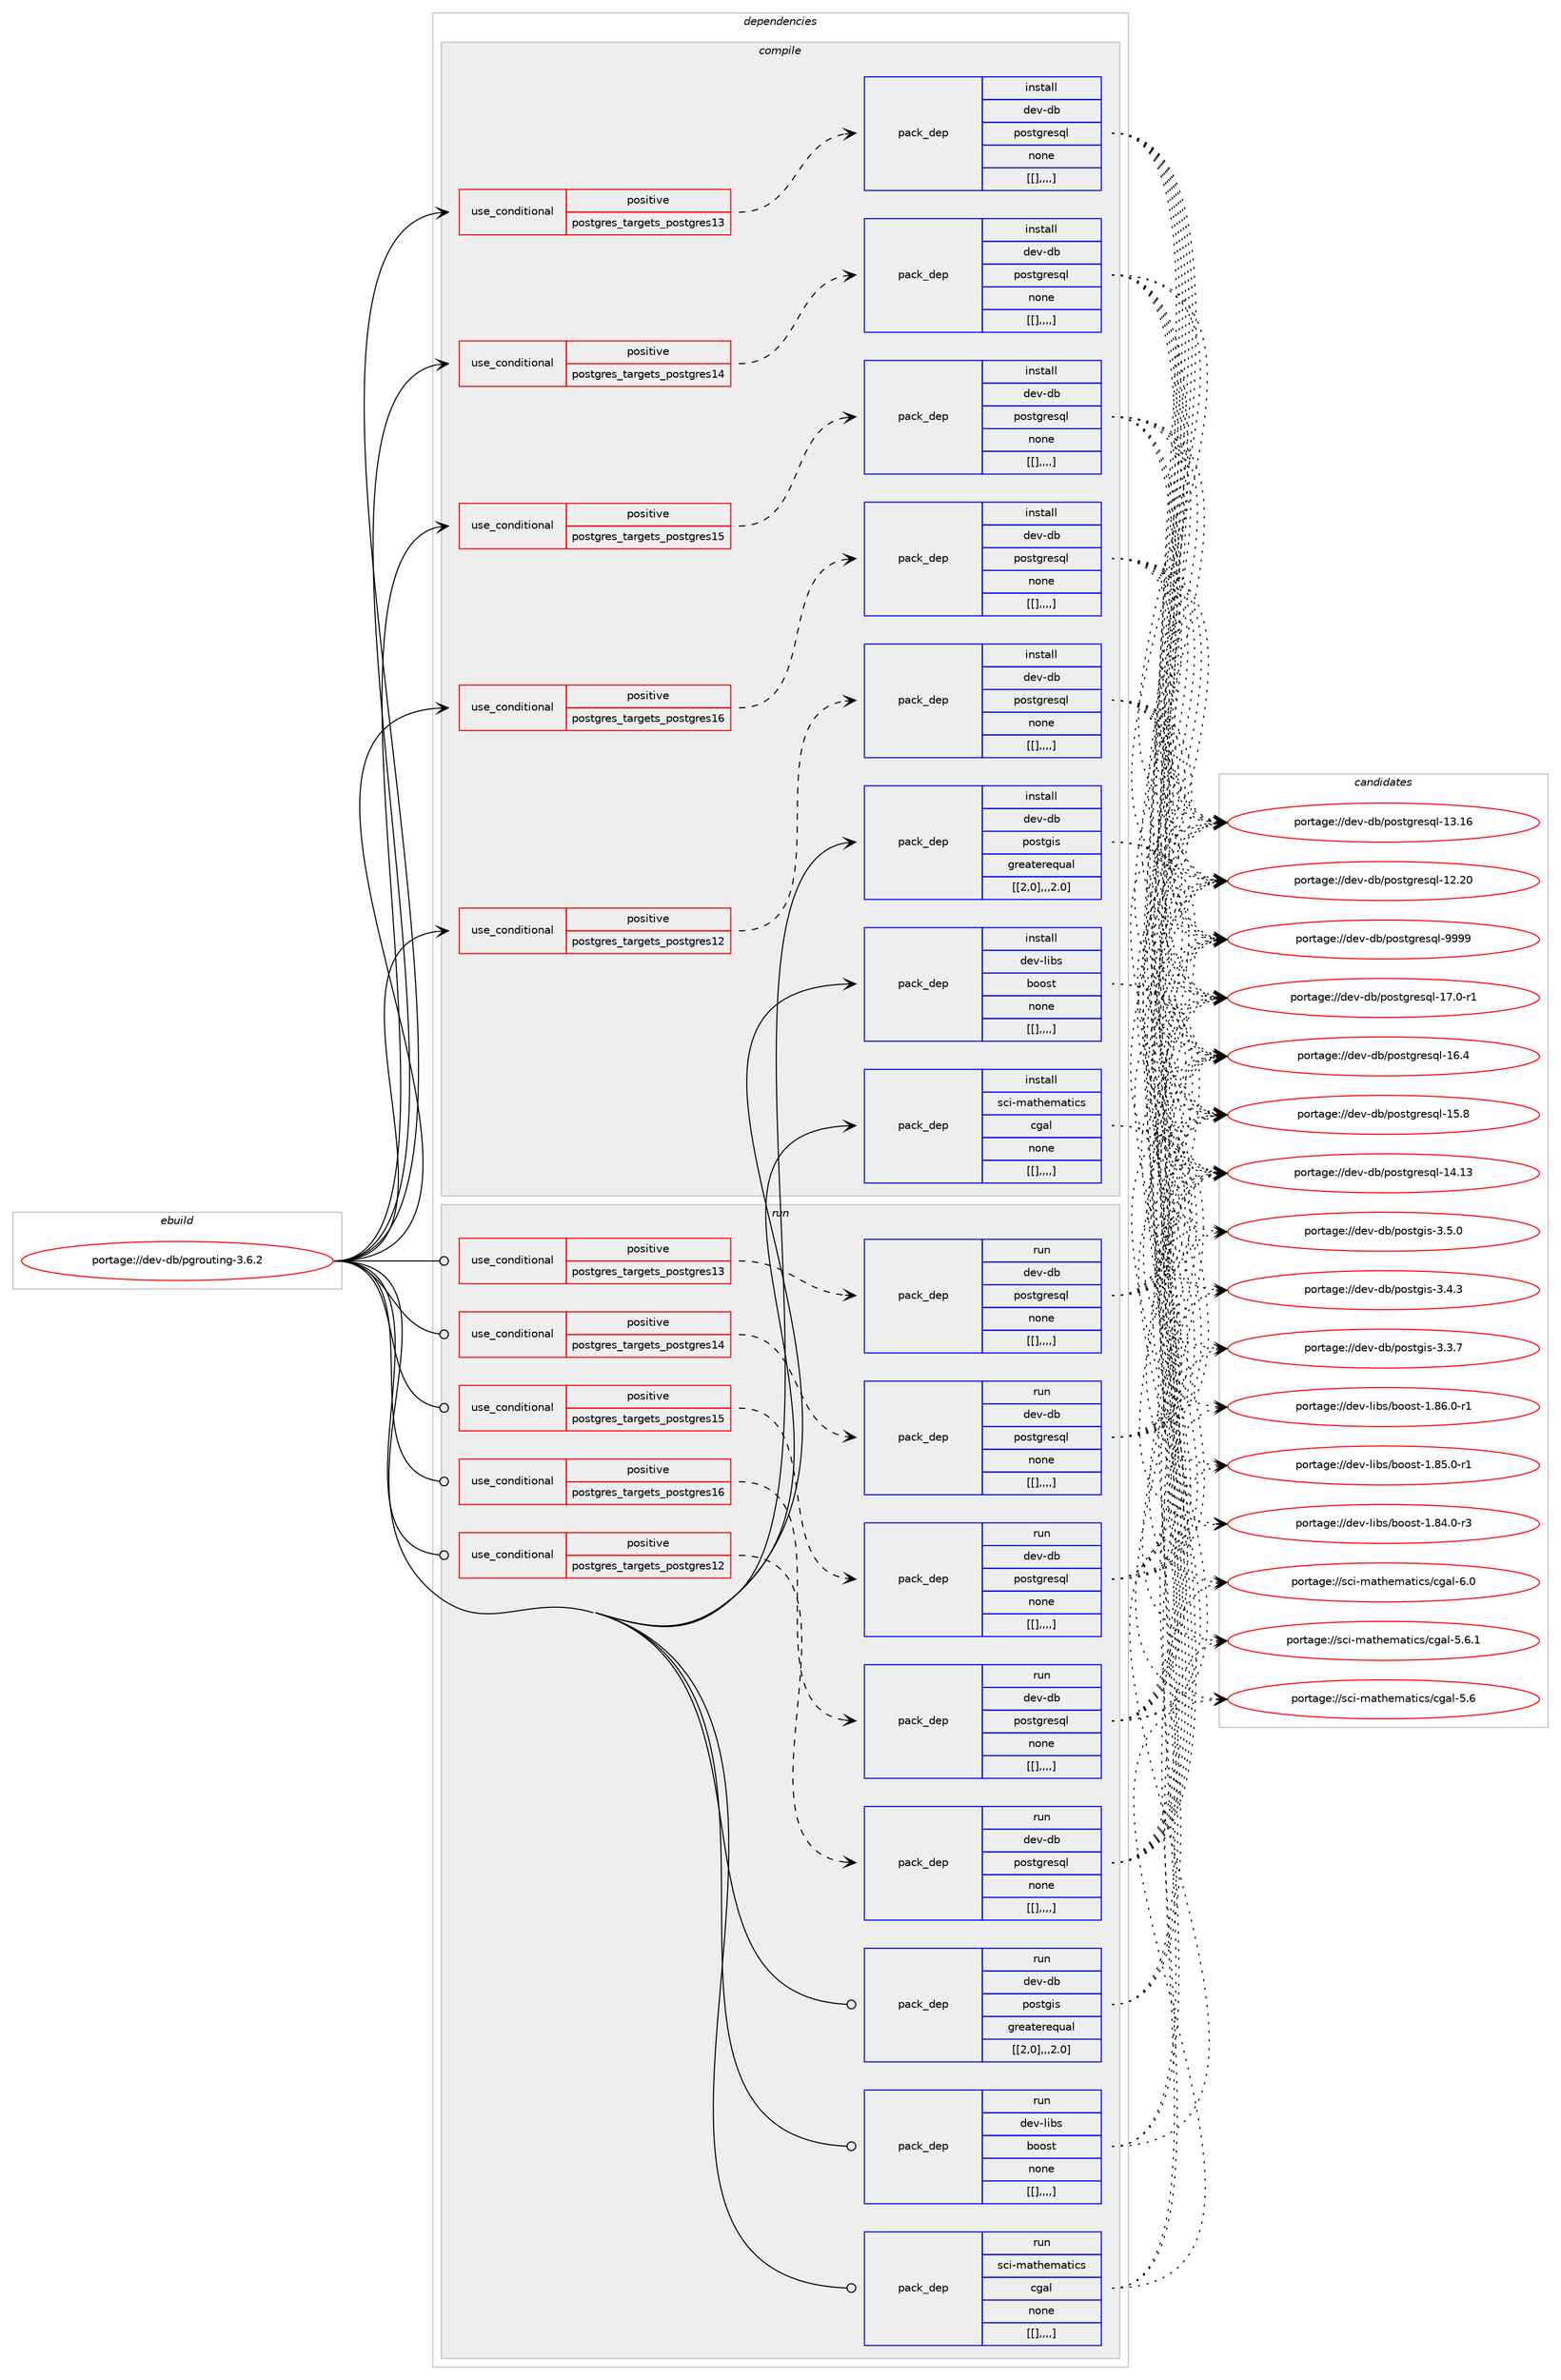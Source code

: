 digraph prolog {

# *************
# Graph options
# *************

newrank=true;
concentrate=true;
compound=true;
graph [rankdir=LR,fontname=Helvetica,fontsize=10,ranksep=1.5];#, ranksep=2.5, nodesep=0.2];
edge  [arrowhead=vee];
node  [fontname=Helvetica,fontsize=10];

# **********
# The ebuild
# **********

subgraph cluster_leftcol {
color=gray;
label=<<i>ebuild</i>>;
id [label="portage://dev-db/pgrouting-3.6.2", color=red, width=4, href="../dev-db/pgrouting-3.6.2.svg"];
}

# ****************
# The dependencies
# ****************

subgraph cluster_midcol {
color=gray;
label=<<i>dependencies</i>>;
subgraph cluster_compile {
fillcolor="#eeeeee";
style=filled;
label=<<i>compile</i>>;
subgraph cond19176 {
dependency71205 [label=<<TABLE BORDER="0" CELLBORDER="1" CELLSPACING="0" CELLPADDING="4"><TR><TD ROWSPAN="3" CELLPADDING="10">use_conditional</TD></TR><TR><TD>positive</TD></TR><TR><TD>postgres_targets_postgres12</TD></TR></TABLE>>, shape=none, color=red];
subgraph pack51070 {
dependency71307 [label=<<TABLE BORDER="0" CELLBORDER="1" CELLSPACING="0" CELLPADDING="4" WIDTH="220"><TR><TD ROWSPAN="6" CELLPADDING="30">pack_dep</TD></TR><TR><TD WIDTH="110">install</TD></TR><TR><TD>dev-db</TD></TR><TR><TD>postgresql</TD></TR><TR><TD>none</TD></TR><TR><TD>[[],,,,]</TD></TR></TABLE>>, shape=none, color=blue];
}
dependency71205:e -> dependency71307:w [weight=20,style="dashed",arrowhead="vee"];
}
id:e -> dependency71205:w [weight=20,style="solid",arrowhead="vee"];
subgraph cond19203 {
dependency71377 [label=<<TABLE BORDER="0" CELLBORDER="1" CELLSPACING="0" CELLPADDING="4"><TR><TD ROWSPAN="3" CELLPADDING="10">use_conditional</TD></TR><TR><TD>positive</TD></TR><TR><TD>postgres_targets_postgres13</TD></TR></TABLE>>, shape=none, color=red];
subgraph pack51152 {
dependency71398 [label=<<TABLE BORDER="0" CELLBORDER="1" CELLSPACING="0" CELLPADDING="4" WIDTH="220"><TR><TD ROWSPAN="6" CELLPADDING="30">pack_dep</TD></TR><TR><TD WIDTH="110">install</TD></TR><TR><TD>dev-db</TD></TR><TR><TD>postgresql</TD></TR><TR><TD>none</TD></TR><TR><TD>[[],,,,]</TD></TR></TABLE>>, shape=none, color=blue];
}
dependency71377:e -> dependency71398:w [weight=20,style="dashed",arrowhead="vee"];
}
id:e -> dependency71377:w [weight=20,style="solid",arrowhead="vee"];
subgraph cond19224 {
dependency71422 [label=<<TABLE BORDER="0" CELLBORDER="1" CELLSPACING="0" CELLPADDING="4"><TR><TD ROWSPAN="3" CELLPADDING="10">use_conditional</TD></TR><TR><TD>positive</TD></TR><TR><TD>postgres_targets_postgres14</TD></TR></TABLE>>, shape=none, color=red];
subgraph pack51199 {
dependency71445 [label=<<TABLE BORDER="0" CELLBORDER="1" CELLSPACING="0" CELLPADDING="4" WIDTH="220"><TR><TD ROWSPAN="6" CELLPADDING="30">pack_dep</TD></TR><TR><TD WIDTH="110">install</TD></TR><TR><TD>dev-db</TD></TR><TR><TD>postgresql</TD></TR><TR><TD>none</TD></TR><TR><TD>[[],,,,]</TD></TR></TABLE>>, shape=none, color=blue];
}
dependency71422:e -> dependency71445:w [weight=20,style="dashed",arrowhead="vee"];
}
id:e -> dependency71422:w [weight=20,style="solid",arrowhead="vee"];
subgraph cond19246 {
dependency71554 [label=<<TABLE BORDER="0" CELLBORDER="1" CELLSPACING="0" CELLPADDING="4"><TR><TD ROWSPAN="3" CELLPADDING="10">use_conditional</TD></TR><TR><TD>positive</TD></TR><TR><TD>postgres_targets_postgres15</TD></TR></TABLE>>, shape=none, color=red];
subgraph pack51279 {
dependency71556 [label=<<TABLE BORDER="0" CELLBORDER="1" CELLSPACING="0" CELLPADDING="4" WIDTH="220"><TR><TD ROWSPAN="6" CELLPADDING="30">pack_dep</TD></TR><TR><TD WIDTH="110">install</TD></TR><TR><TD>dev-db</TD></TR><TR><TD>postgresql</TD></TR><TR><TD>none</TD></TR><TR><TD>[[],,,,]</TD></TR></TABLE>>, shape=none, color=blue];
}
dependency71554:e -> dependency71556:w [weight=20,style="dashed",arrowhead="vee"];
}
id:e -> dependency71554:w [weight=20,style="solid",arrowhead="vee"];
subgraph cond19268 {
dependency71562 [label=<<TABLE BORDER="0" CELLBORDER="1" CELLSPACING="0" CELLPADDING="4"><TR><TD ROWSPAN="3" CELLPADDING="10">use_conditional</TD></TR><TR><TD>positive</TD></TR><TR><TD>postgres_targets_postgres16</TD></TR></TABLE>>, shape=none, color=red];
subgraph pack51285 {
dependency71589 [label=<<TABLE BORDER="0" CELLBORDER="1" CELLSPACING="0" CELLPADDING="4" WIDTH="220"><TR><TD ROWSPAN="6" CELLPADDING="30">pack_dep</TD></TR><TR><TD WIDTH="110">install</TD></TR><TR><TD>dev-db</TD></TR><TR><TD>postgresql</TD></TR><TR><TD>none</TD></TR><TR><TD>[[],,,,]</TD></TR></TABLE>>, shape=none, color=blue];
}
dependency71562:e -> dependency71589:w [weight=20,style="dashed",arrowhead="vee"];
}
id:e -> dependency71562:w [weight=20,style="solid",arrowhead="vee"];
subgraph pack51332 {
dependency71667 [label=<<TABLE BORDER="0" CELLBORDER="1" CELLSPACING="0" CELLPADDING="4" WIDTH="220"><TR><TD ROWSPAN="6" CELLPADDING="30">pack_dep</TD></TR><TR><TD WIDTH="110">install</TD></TR><TR><TD>dev-db</TD></TR><TR><TD>postgis</TD></TR><TR><TD>greaterequal</TD></TR><TR><TD>[[2,0],,,2.0]</TD></TR></TABLE>>, shape=none, color=blue];
}
id:e -> dependency71667:w [weight=20,style="solid",arrowhead="vee"];
subgraph pack51353 {
dependency71690 [label=<<TABLE BORDER="0" CELLBORDER="1" CELLSPACING="0" CELLPADDING="4" WIDTH="220"><TR><TD ROWSPAN="6" CELLPADDING="30">pack_dep</TD></TR><TR><TD WIDTH="110">install</TD></TR><TR><TD>dev-libs</TD></TR><TR><TD>boost</TD></TR><TR><TD>none</TD></TR><TR><TD>[[],,,,]</TD></TR></TABLE>>, shape=none, color=blue];
}
id:e -> dependency71690:w [weight=20,style="solid",arrowhead="vee"];
subgraph pack51387 {
dependency71760 [label=<<TABLE BORDER="0" CELLBORDER="1" CELLSPACING="0" CELLPADDING="4" WIDTH="220"><TR><TD ROWSPAN="6" CELLPADDING="30">pack_dep</TD></TR><TR><TD WIDTH="110">install</TD></TR><TR><TD>sci-mathematics</TD></TR><TR><TD>cgal</TD></TR><TR><TD>none</TD></TR><TR><TD>[[],,,,]</TD></TR></TABLE>>, shape=none, color=blue];
}
id:e -> dependency71760:w [weight=20,style="solid",arrowhead="vee"];
}
subgraph cluster_compileandrun {
fillcolor="#eeeeee";
style=filled;
label=<<i>compile and run</i>>;
}
subgraph cluster_run {
fillcolor="#eeeeee";
style=filled;
label=<<i>run</i>>;
subgraph cond19337 {
dependency71763 [label=<<TABLE BORDER="0" CELLBORDER="1" CELLSPACING="0" CELLPADDING="4"><TR><TD ROWSPAN="3" CELLPADDING="10">use_conditional</TD></TR><TR><TD>positive</TD></TR><TR><TD>postgres_targets_postgres12</TD></TR></TABLE>>, shape=none, color=red];
subgraph pack51420 {
dependency71852 [label=<<TABLE BORDER="0" CELLBORDER="1" CELLSPACING="0" CELLPADDING="4" WIDTH="220"><TR><TD ROWSPAN="6" CELLPADDING="30">pack_dep</TD></TR><TR><TD WIDTH="110">run</TD></TR><TR><TD>dev-db</TD></TR><TR><TD>postgresql</TD></TR><TR><TD>none</TD></TR><TR><TD>[[],,,,]</TD></TR></TABLE>>, shape=none, color=blue];
}
dependency71763:e -> dependency71852:w [weight=20,style="dashed",arrowhead="vee"];
}
id:e -> dependency71763:w [weight=20,style="solid",arrowhead="odot"];
subgraph cond19365 {
dependency71885 [label=<<TABLE BORDER="0" CELLBORDER="1" CELLSPACING="0" CELLPADDING="4"><TR><TD ROWSPAN="3" CELLPADDING="10">use_conditional</TD></TR><TR><TD>positive</TD></TR><TR><TD>postgres_targets_postgres13</TD></TR></TABLE>>, shape=none, color=red];
subgraph pack51499 {
dependency71999 [label=<<TABLE BORDER="0" CELLBORDER="1" CELLSPACING="0" CELLPADDING="4" WIDTH="220"><TR><TD ROWSPAN="6" CELLPADDING="30">pack_dep</TD></TR><TR><TD WIDTH="110">run</TD></TR><TR><TD>dev-db</TD></TR><TR><TD>postgresql</TD></TR><TR><TD>none</TD></TR><TR><TD>[[],,,,]</TD></TR></TABLE>>, shape=none, color=blue];
}
dependency71885:e -> dependency71999:w [weight=20,style="dashed",arrowhead="vee"];
}
id:e -> dependency71885:w [weight=20,style="solid",arrowhead="odot"];
subgraph cond19422 {
dependency72072 [label=<<TABLE BORDER="0" CELLBORDER="1" CELLSPACING="0" CELLPADDING="4"><TR><TD ROWSPAN="3" CELLPADDING="10">use_conditional</TD></TR><TR><TD>positive</TD></TR><TR><TD>postgres_targets_postgres14</TD></TR></TABLE>>, shape=none, color=red];
subgraph pack51623 {
dependency72075 [label=<<TABLE BORDER="0" CELLBORDER="1" CELLSPACING="0" CELLPADDING="4" WIDTH="220"><TR><TD ROWSPAN="6" CELLPADDING="30">pack_dep</TD></TR><TR><TD WIDTH="110">run</TD></TR><TR><TD>dev-db</TD></TR><TR><TD>postgresql</TD></TR><TR><TD>none</TD></TR><TR><TD>[[],,,,]</TD></TR></TABLE>>, shape=none, color=blue];
}
dependency72072:e -> dependency72075:w [weight=20,style="dashed",arrowhead="vee"];
}
id:e -> dependency72072:w [weight=20,style="solid",arrowhead="odot"];
subgraph cond19442 {
dependency72078 [label=<<TABLE BORDER="0" CELLBORDER="1" CELLSPACING="0" CELLPADDING="4"><TR><TD ROWSPAN="3" CELLPADDING="10">use_conditional</TD></TR><TR><TD>positive</TD></TR><TR><TD>postgres_targets_postgres15</TD></TR></TABLE>>, shape=none, color=red];
subgraph pack51642 {
dependency72124 [label=<<TABLE BORDER="0" CELLBORDER="1" CELLSPACING="0" CELLPADDING="4" WIDTH="220"><TR><TD ROWSPAN="6" CELLPADDING="30">pack_dep</TD></TR><TR><TD WIDTH="110">run</TD></TR><TR><TD>dev-db</TD></TR><TR><TD>postgresql</TD></TR><TR><TD>none</TD></TR><TR><TD>[[],,,,]</TD></TR></TABLE>>, shape=none, color=blue];
}
dependency72078:e -> dependency72124:w [weight=20,style="dashed",arrowhead="vee"];
}
id:e -> dependency72078:w [weight=20,style="solid",arrowhead="odot"];
subgraph cond19474 {
dependency72192 [label=<<TABLE BORDER="0" CELLBORDER="1" CELLSPACING="0" CELLPADDING="4"><TR><TD ROWSPAN="3" CELLPADDING="10">use_conditional</TD></TR><TR><TD>positive</TD></TR><TR><TD>postgres_targets_postgres16</TD></TR></TABLE>>, shape=none, color=red];
subgraph pack51714 {
dependency72259 [label=<<TABLE BORDER="0" CELLBORDER="1" CELLSPACING="0" CELLPADDING="4" WIDTH="220"><TR><TD ROWSPAN="6" CELLPADDING="30">pack_dep</TD></TR><TR><TD WIDTH="110">run</TD></TR><TR><TD>dev-db</TD></TR><TR><TD>postgresql</TD></TR><TR><TD>none</TD></TR><TR><TD>[[],,,,]</TD></TR></TABLE>>, shape=none, color=blue];
}
dependency72192:e -> dependency72259:w [weight=20,style="dashed",arrowhead="vee"];
}
id:e -> dependency72192:w [weight=20,style="solid",arrowhead="odot"];
subgraph pack51747 {
dependency72261 [label=<<TABLE BORDER="0" CELLBORDER="1" CELLSPACING="0" CELLPADDING="4" WIDTH="220"><TR><TD ROWSPAN="6" CELLPADDING="30">pack_dep</TD></TR><TR><TD WIDTH="110">run</TD></TR><TR><TD>dev-db</TD></TR><TR><TD>postgis</TD></TR><TR><TD>greaterequal</TD></TR><TR><TD>[[2,0],,,2.0]</TD></TR></TABLE>>, shape=none, color=blue];
}
id:e -> dependency72261:w [weight=20,style="solid",arrowhead="odot"];
subgraph pack51750 {
dependency72287 [label=<<TABLE BORDER="0" CELLBORDER="1" CELLSPACING="0" CELLPADDING="4" WIDTH="220"><TR><TD ROWSPAN="6" CELLPADDING="30">pack_dep</TD></TR><TR><TD WIDTH="110">run</TD></TR><TR><TD>dev-libs</TD></TR><TR><TD>boost</TD></TR><TR><TD>none</TD></TR><TR><TD>[[],,,,]</TD></TR></TABLE>>, shape=none, color=blue];
}
id:e -> dependency72287:w [weight=20,style="solid",arrowhead="odot"];
subgraph pack51761 {
dependency72291 [label=<<TABLE BORDER="0" CELLBORDER="1" CELLSPACING="0" CELLPADDING="4" WIDTH="220"><TR><TD ROWSPAN="6" CELLPADDING="30">pack_dep</TD></TR><TR><TD WIDTH="110">run</TD></TR><TR><TD>sci-mathematics</TD></TR><TR><TD>cgal</TD></TR><TR><TD>none</TD></TR><TR><TD>[[],,,,]</TD></TR></TABLE>>, shape=none, color=blue];
}
id:e -> dependency72291:w [weight=20,style="solid",arrowhead="odot"];
}
}

# **************
# The candidates
# **************

subgraph cluster_choices {
rank=same;
color=gray;
label=<<i>candidates</i>>;

subgraph choice50838 {
color=black;
nodesep=1;
choice1001011184510098471121111151161031141011151131084557575757 [label="portage://dev-db/postgresql-9999", color=red, width=4,href="../dev-db/postgresql-9999.svg"];
choice10010111845100984711211111511610311410111511310845495546484511449 [label="portage://dev-db/postgresql-17.0-r1", color=red, width=4,href="../dev-db/postgresql-17.0-r1.svg"];
choice1001011184510098471121111151161031141011151131084549544652 [label="portage://dev-db/postgresql-16.4", color=red, width=4,href="../dev-db/postgresql-16.4.svg"];
choice1001011184510098471121111151161031141011151131084549534656 [label="portage://dev-db/postgresql-15.8", color=red, width=4,href="../dev-db/postgresql-15.8.svg"];
choice100101118451009847112111115116103114101115113108454952464951 [label="portage://dev-db/postgresql-14.13", color=red, width=4,href="../dev-db/postgresql-14.13.svg"];
choice100101118451009847112111115116103114101115113108454951464954 [label="portage://dev-db/postgresql-13.16", color=red, width=4,href="../dev-db/postgresql-13.16.svg"];
choice100101118451009847112111115116103114101115113108454950465048 [label="portage://dev-db/postgresql-12.20", color=red, width=4,href="../dev-db/postgresql-12.20.svg"];
dependency71307:e -> choice1001011184510098471121111151161031141011151131084557575757:w [style=dotted,weight="100"];
dependency71307:e -> choice10010111845100984711211111511610311410111511310845495546484511449:w [style=dotted,weight="100"];
dependency71307:e -> choice1001011184510098471121111151161031141011151131084549544652:w [style=dotted,weight="100"];
dependency71307:e -> choice1001011184510098471121111151161031141011151131084549534656:w [style=dotted,weight="100"];
dependency71307:e -> choice100101118451009847112111115116103114101115113108454952464951:w [style=dotted,weight="100"];
dependency71307:e -> choice100101118451009847112111115116103114101115113108454951464954:w [style=dotted,weight="100"];
dependency71307:e -> choice100101118451009847112111115116103114101115113108454950465048:w [style=dotted,weight="100"];
}
subgraph choice50865 {
color=black;
nodesep=1;
choice1001011184510098471121111151161031141011151131084557575757 [label="portage://dev-db/postgresql-9999", color=red, width=4,href="../dev-db/postgresql-9999.svg"];
choice10010111845100984711211111511610311410111511310845495546484511449 [label="portage://dev-db/postgresql-17.0-r1", color=red, width=4,href="../dev-db/postgresql-17.0-r1.svg"];
choice1001011184510098471121111151161031141011151131084549544652 [label="portage://dev-db/postgresql-16.4", color=red, width=4,href="../dev-db/postgresql-16.4.svg"];
choice1001011184510098471121111151161031141011151131084549534656 [label="portage://dev-db/postgresql-15.8", color=red, width=4,href="../dev-db/postgresql-15.8.svg"];
choice100101118451009847112111115116103114101115113108454952464951 [label="portage://dev-db/postgresql-14.13", color=red, width=4,href="../dev-db/postgresql-14.13.svg"];
choice100101118451009847112111115116103114101115113108454951464954 [label="portage://dev-db/postgresql-13.16", color=red, width=4,href="../dev-db/postgresql-13.16.svg"];
choice100101118451009847112111115116103114101115113108454950465048 [label="portage://dev-db/postgresql-12.20", color=red, width=4,href="../dev-db/postgresql-12.20.svg"];
dependency71398:e -> choice1001011184510098471121111151161031141011151131084557575757:w [style=dotted,weight="100"];
dependency71398:e -> choice10010111845100984711211111511610311410111511310845495546484511449:w [style=dotted,weight="100"];
dependency71398:e -> choice1001011184510098471121111151161031141011151131084549544652:w [style=dotted,weight="100"];
dependency71398:e -> choice1001011184510098471121111151161031141011151131084549534656:w [style=dotted,weight="100"];
dependency71398:e -> choice100101118451009847112111115116103114101115113108454952464951:w [style=dotted,weight="100"];
dependency71398:e -> choice100101118451009847112111115116103114101115113108454951464954:w [style=dotted,weight="100"];
dependency71398:e -> choice100101118451009847112111115116103114101115113108454950465048:w [style=dotted,weight="100"];
}
subgraph choice50875 {
color=black;
nodesep=1;
choice1001011184510098471121111151161031141011151131084557575757 [label="portage://dev-db/postgresql-9999", color=red, width=4,href="../dev-db/postgresql-9999.svg"];
choice10010111845100984711211111511610311410111511310845495546484511449 [label="portage://dev-db/postgresql-17.0-r1", color=red, width=4,href="../dev-db/postgresql-17.0-r1.svg"];
choice1001011184510098471121111151161031141011151131084549544652 [label="portage://dev-db/postgresql-16.4", color=red, width=4,href="../dev-db/postgresql-16.4.svg"];
choice1001011184510098471121111151161031141011151131084549534656 [label="portage://dev-db/postgresql-15.8", color=red, width=4,href="../dev-db/postgresql-15.8.svg"];
choice100101118451009847112111115116103114101115113108454952464951 [label="portage://dev-db/postgresql-14.13", color=red, width=4,href="../dev-db/postgresql-14.13.svg"];
choice100101118451009847112111115116103114101115113108454951464954 [label="portage://dev-db/postgresql-13.16", color=red, width=4,href="../dev-db/postgresql-13.16.svg"];
choice100101118451009847112111115116103114101115113108454950465048 [label="portage://dev-db/postgresql-12.20", color=red, width=4,href="../dev-db/postgresql-12.20.svg"];
dependency71445:e -> choice1001011184510098471121111151161031141011151131084557575757:w [style=dotted,weight="100"];
dependency71445:e -> choice10010111845100984711211111511610311410111511310845495546484511449:w [style=dotted,weight="100"];
dependency71445:e -> choice1001011184510098471121111151161031141011151131084549544652:w [style=dotted,weight="100"];
dependency71445:e -> choice1001011184510098471121111151161031141011151131084549534656:w [style=dotted,weight="100"];
dependency71445:e -> choice100101118451009847112111115116103114101115113108454952464951:w [style=dotted,weight="100"];
dependency71445:e -> choice100101118451009847112111115116103114101115113108454951464954:w [style=dotted,weight="100"];
dependency71445:e -> choice100101118451009847112111115116103114101115113108454950465048:w [style=dotted,weight="100"];
}
subgraph choice50887 {
color=black;
nodesep=1;
choice1001011184510098471121111151161031141011151131084557575757 [label="portage://dev-db/postgresql-9999", color=red, width=4,href="../dev-db/postgresql-9999.svg"];
choice10010111845100984711211111511610311410111511310845495546484511449 [label="portage://dev-db/postgresql-17.0-r1", color=red, width=4,href="../dev-db/postgresql-17.0-r1.svg"];
choice1001011184510098471121111151161031141011151131084549544652 [label="portage://dev-db/postgresql-16.4", color=red, width=4,href="../dev-db/postgresql-16.4.svg"];
choice1001011184510098471121111151161031141011151131084549534656 [label="portage://dev-db/postgresql-15.8", color=red, width=4,href="../dev-db/postgresql-15.8.svg"];
choice100101118451009847112111115116103114101115113108454952464951 [label="portage://dev-db/postgresql-14.13", color=red, width=4,href="../dev-db/postgresql-14.13.svg"];
choice100101118451009847112111115116103114101115113108454951464954 [label="portage://dev-db/postgresql-13.16", color=red, width=4,href="../dev-db/postgresql-13.16.svg"];
choice100101118451009847112111115116103114101115113108454950465048 [label="portage://dev-db/postgresql-12.20", color=red, width=4,href="../dev-db/postgresql-12.20.svg"];
dependency71556:e -> choice1001011184510098471121111151161031141011151131084557575757:w [style=dotted,weight="100"];
dependency71556:e -> choice10010111845100984711211111511610311410111511310845495546484511449:w [style=dotted,weight="100"];
dependency71556:e -> choice1001011184510098471121111151161031141011151131084549544652:w [style=dotted,weight="100"];
dependency71556:e -> choice1001011184510098471121111151161031141011151131084549534656:w [style=dotted,weight="100"];
dependency71556:e -> choice100101118451009847112111115116103114101115113108454952464951:w [style=dotted,weight="100"];
dependency71556:e -> choice100101118451009847112111115116103114101115113108454951464954:w [style=dotted,weight="100"];
dependency71556:e -> choice100101118451009847112111115116103114101115113108454950465048:w [style=dotted,weight="100"];
}
subgraph choice50908 {
color=black;
nodesep=1;
choice1001011184510098471121111151161031141011151131084557575757 [label="portage://dev-db/postgresql-9999", color=red, width=4,href="../dev-db/postgresql-9999.svg"];
choice10010111845100984711211111511610311410111511310845495546484511449 [label="portage://dev-db/postgresql-17.0-r1", color=red, width=4,href="../dev-db/postgresql-17.0-r1.svg"];
choice1001011184510098471121111151161031141011151131084549544652 [label="portage://dev-db/postgresql-16.4", color=red, width=4,href="../dev-db/postgresql-16.4.svg"];
choice1001011184510098471121111151161031141011151131084549534656 [label="portage://dev-db/postgresql-15.8", color=red, width=4,href="../dev-db/postgresql-15.8.svg"];
choice100101118451009847112111115116103114101115113108454952464951 [label="portage://dev-db/postgresql-14.13", color=red, width=4,href="../dev-db/postgresql-14.13.svg"];
choice100101118451009847112111115116103114101115113108454951464954 [label="portage://dev-db/postgresql-13.16", color=red, width=4,href="../dev-db/postgresql-13.16.svg"];
choice100101118451009847112111115116103114101115113108454950465048 [label="portage://dev-db/postgresql-12.20", color=red, width=4,href="../dev-db/postgresql-12.20.svg"];
dependency71589:e -> choice1001011184510098471121111151161031141011151131084557575757:w [style=dotted,weight="100"];
dependency71589:e -> choice10010111845100984711211111511610311410111511310845495546484511449:w [style=dotted,weight="100"];
dependency71589:e -> choice1001011184510098471121111151161031141011151131084549544652:w [style=dotted,weight="100"];
dependency71589:e -> choice1001011184510098471121111151161031141011151131084549534656:w [style=dotted,weight="100"];
dependency71589:e -> choice100101118451009847112111115116103114101115113108454952464951:w [style=dotted,weight="100"];
dependency71589:e -> choice100101118451009847112111115116103114101115113108454951464954:w [style=dotted,weight="100"];
dependency71589:e -> choice100101118451009847112111115116103114101115113108454950465048:w [style=dotted,weight="100"];
}
subgraph choice50910 {
color=black;
nodesep=1;
choice100101118451009847112111115116103105115455146534648 [label="portage://dev-db/postgis-3.5.0", color=red, width=4,href="../dev-db/postgis-3.5.0.svg"];
choice100101118451009847112111115116103105115455146524651 [label="portage://dev-db/postgis-3.4.3", color=red, width=4,href="../dev-db/postgis-3.4.3.svg"];
choice100101118451009847112111115116103105115455146514655 [label="portage://dev-db/postgis-3.3.7", color=red, width=4,href="../dev-db/postgis-3.3.7.svg"];
dependency71667:e -> choice100101118451009847112111115116103105115455146534648:w [style=dotted,weight="100"];
dependency71667:e -> choice100101118451009847112111115116103105115455146524651:w [style=dotted,weight="100"];
dependency71667:e -> choice100101118451009847112111115116103105115455146514655:w [style=dotted,weight="100"];
}
subgraph choice50918 {
color=black;
nodesep=1;
choice10010111845108105981154798111111115116454946565446484511449 [label="portage://dev-libs/boost-1.86.0-r1", color=red, width=4,href="../dev-libs/boost-1.86.0-r1.svg"];
choice10010111845108105981154798111111115116454946565346484511449 [label="portage://dev-libs/boost-1.85.0-r1", color=red, width=4,href="../dev-libs/boost-1.85.0-r1.svg"];
choice10010111845108105981154798111111115116454946565246484511451 [label="portage://dev-libs/boost-1.84.0-r3", color=red, width=4,href="../dev-libs/boost-1.84.0-r3.svg"];
dependency71690:e -> choice10010111845108105981154798111111115116454946565446484511449:w [style=dotted,weight="100"];
dependency71690:e -> choice10010111845108105981154798111111115116454946565346484511449:w [style=dotted,weight="100"];
dependency71690:e -> choice10010111845108105981154798111111115116454946565246484511451:w [style=dotted,weight="100"];
}
subgraph choice50921 {
color=black;
nodesep=1;
choice115991054510997116104101109971161059911547991039710845544648 [label="portage://sci-mathematics/cgal-6.0", color=red, width=4,href="../sci-mathematics/cgal-6.0.svg"];
choice1159910545109971161041011099711610599115479910397108455346544649 [label="portage://sci-mathematics/cgal-5.6.1", color=red, width=4,href="../sci-mathematics/cgal-5.6.1.svg"];
choice115991054510997116104101109971161059911547991039710845534654 [label="portage://sci-mathematics/cgal-5.6", color=red, width=4,href="../sci-mathematics/cgal-5.6.svg"];
dependency71760:e -> choice115991054510997116104101109971161059911547991039710845544648:w [style=dotted,weight="100"];
dependency71760:e -> choice1159910545109971161041011099711610599115479910397108455346544649:w [style=dotted,weight="100"];
dependency71760:e -> choice115991054510997116104101109971161059911547991039710845534654:w [style=dotted,weight="100"];
}
subgraph choice50927 {
color=black;
nodesep=1;
choice1001011184510098471121111151161031141011151131084557575757 [label="portage://dev-db/postgresql-9999", color=red, width=4,href="../dev-db/postgresql-9999.svg"];
choice10010111845100984711211111511610311410111511310845495546484511449 [label="portage://dev-db/postgresql-17.0-r1", color=red, width=4,href="../dev-db/postgresql-17.0-r1.svg"];
choice1001011184510098471121111151161031141011151131084549544652 [label="portage://dev-db/postgresql-16.4", color=red, width=4,href="../dev-db/postgresql-16.4.svg"];
choice1001011184510098471121111151161031141011151131084549534656 [label="portage://dev-db/postgresql-15.8", color=red, width=4,href="../dev-db/postgresql-15.8.svg"];
choice100101118451009847112111115116103114101115113108454952464951 [label="portage://dev-db/postgresql-14.13", color=red, width=4,href="../dev-db/postgresql-14.13.svg"];
choice100101118451009847112111115116103114101115113108454951464954 [label="portage://dev-db/postgresql-13.16", color=red, width=4,href="../dev-db/postgresql-13.16.svg"];
choice100101118451009847112111115116103114101115113108454950465048 [label="portage://dev-db/postgresql-12.20", color=red, width=4,href="../dev-db/postgresql-12.20.svg"];
dependency71852:e -> choice1001011184510098471121111151161031141011151131084557575757:w [style=dotted,weight="100"];
dependency71852:e -> choice10010111845100984711211111511610311410111511310845495546484511449:w [style=dotted,weight="100"];
dependency71852:e -> choice1001011184510098471121111151161031141011151131084549544652:w [style=dotted,weight="100"];
dependency71852:e -> choice1001011184510098471121111151161031141011151131084549534656:w [style=dotted,weight="100"];
dependency71852:e -> choice100101118451009847112111115116103114101115113108454952464951:w [style=dotted,weight="100"];
dependency71852:e -> choice100101118451009847112111115116103114101115113108454951464954:w [style=dotted,weight="100"];
dependency71852:e -> choice100101118451009847112111115116103114101115113108454950465048:w [style=dotted,weight="100"];
}
subgraph choice50940 {
color=black;
nodesep=1;
choice1001011184510098471121111151161031141011151131084557575757 [label="portage://dev-db/postgresql-9999", color=red, width=4,href="../dev-db/postgresql-9999.svg"];
choice10010111845100984711211111511610311410111511310845495546484511449 [label="portage://dev-db/postgresql-17.0-r1", color=red, width=4,href="../dev-db/postgresql-17.0-r1.svg"];
choice1001011184510098471121111151161031141011151131084549544652 [label="portage://dev-db/postgresql-16.4", color=red, width=4,href="../dev-db/postgresql-16.4.svg"];
choice1001011184510098471121111151161031141011151131084549534656 [label="portage://dev-db/postgresql-15.8", color=red, width=4,href="../dev-db/postgresql-15.8.svg"];
choice100101118451009847112111115116103114101115113108454952464951 [label="portage://dev-db/postgresql-14.13", color=red, width=4,href="../dev-db/postgresql-14.13.svg"];
choice100101118451009847112111115116103114101115113108454951464954 [label="portage://dev-db/postgresql-13.16", color=red, width=4,href="../dev-db/postgresql-13.16.svg"];
choice100101118451009847112111115116103114101115113108454950465048 [label="portage://dev-db/postgresql-12.20", color=red, width=4,href="../dev-db/postgresql-12.20.svg"];
dependency71999:e -> choice1001011184510098471121111151161031141011151131084557575757:w [style=dotted,weight="100"];
dependency71999:e -> choice10010111845100984711211111511610311410111511310845495546484511449:w [style=dotted,weight="100"];
dependency71999:e -> choice1001011184510098471121111151161031141011151131084549544652:w [style=dotted,weight="100"];
dependency71999:e -> choice1001011184510098471121111151161031141011151131084549534656:w [style=dotted,weight="100"];
dependency71999:e -> choice100101118451009847112111115116103114101115113108454952464951:w [style=dotted,weight="100"];
dependency71999:e -> choice100101118451009847112111115116103114101115113108454951464954:w [style=dotted,weight="100"];
dependency71999:e -> choice100101118451009847112111115116103114101115113108454950465048:w [style=dotted,weight="100"];
}
subgraph choice50942 {
color=black;
nodesep=1;
choice1001011184510098471121111151161031141011151131084557575757 [label="portage://dev-db/postgresql-9999", color=red, width=4,href="../dev-db/postgresql-9999.svg"];
choice10010111845100984711211111511610311410111511310845495546484511449 [label="portage://dev-db/postgresql-17.0-r1", color=red, width=4,href="../dev-db/postgresql-17.0-r1.svg"];
choice1001011184510098471121111151161031141011151131084549544652 [label="portage://dev-db/postgresql-16.4", color=red, width=4,href="../dev-db/postgresql-16.4.svg"];
choice1001011184510098471121111151161031141011151131084549534656 [label="portage://dev-db/postgresql-15.8", color=red, width=4,href="../dev-db/postgresql-15.8.svg"];
choice100101118451009847112111115116103114101115113108454952464951 [label="portage://dev-db/postgresql-14.13", color=red, width=4,href="../dev-db/postgresql-14.13.svg"];
choice100101118451009847112111115116103114101115113108454951464954 [label="portage://dev-db/postgresql-13.16", color=red, width=4,href="../dev-db/postgresql-13.16.svg"];
choice100101118451009847112111115116103114101115113108454950465048 [label="portage://dev-db/postgresql-12.20", color=red, width=4,href="../dev-db/postgresql-12.20.svg"];
dependency72075:e -> choice1001011184510098471121111151161031141011151131084557575757:w [style=dotted,weight="100"];
dependency72075:e -> choice10010111845100984711211111511610311410111511310845495546484511449:w [style=dotted,weight="100"];
dependency72075:e -> choice1001011184510098471121111151161031141011151131084549544652:w [style=dotted,weight="100"];
dependency72075:e -> choice1001011184510098471121111151161031141011151131084549534656:w [style=dotted,weight="100"];
dependency72075:e -> choice100101118451009847112111115116103114101115113108454952464951:w [style=dotted,weight="100"];
dependency72075:e -> choice100101118451009847112111115116103114101115113108454951464954:w [style=dotted,weight="100"];
dependency72075:e -> choice100101118451009847112111115116103114101115113108454950465048:w [style=dotted,weight="100"];
}
subgraph choice50964 {
color=black;
nodesep=1;
choice1001011184510098471121111151161031141011151131084557575757 [label="portage://dev-db/postgresql-9999", color=red, width=4,href="../dev-db/postgresql-9999.svg"];
choice10010111845100984711211111511610311410111511310845495546484511449 [label="portage://dev-db/postgresql-17.0-r1", color=red, width=4,href="../dev-db/postgresql-17.0-r1.svg"];
choice1001011184510098471121111151161031141011151131084549544652 [label="portage://dev-db/postgresql-16.4", color=red, width=4,href="../dev-db/postgresql-16.4.svg"];
choice1001011184510098471121111151161031141011151131084549534656 [label="portage://dev-db/postgresql-15.8", color=red, width=4,href="../dev-db/postgresql-15.8.svg"];
choice100101118451009847112111115116103114101115113108454952464951 [label="portage://dev-db/postgresql-14.13", color=red, width=4,href="../dev-db/postgresql-14.13.svg"];
choice100101118451009847112111115116103114101115113108454951464954 [label="portage://dev-db/postgresql-13.16", color=red, width=4,href="../dev-db/postgresql-13.16.svg"];
choice100101118451009847112111115116103114101115113108454950465048 [label="portage://dev-db/postgresql-12.20", color=red, width=4,href="../dev-db/postgresql-12.20.svg"];
dependency72124:e -> choice1001011184510098471121111151161031141011151131084557575757:w [style=dotted,weight="100"];
dependency72124:e -> choice10010111845100984711211111511610311410111511310845495546484511449:w [style=dotted,weight="100"];
dependency72124:e -> choice1001011184510098471121111151161031141011151131084549544652:w [style=dotted,weight="100"];
dependency72124:e -> choice1001011184510098471121111151161031141011151131084549534656:w [style=dotted,weight="100"];
dependency72124:e -> choice100101118451009847112111115116103114101115113108454952464951:w [style=dotted,weight="100"];
dependency72124:e -> choice100101118451009847112111115116103114101115113108454951464954:w [style=dotted,weight="100"];
dependency72124:e -> choice100101118451009847112111115116103114101115113108454950465048:w [style=dotted,weight="100"];
}
subgraph choice50977 {
color=black;
nodesep=1;
choice1001011184510098471121111151161031141011151131084557575757 [label="portage://dev-db/postgresql-9999", color=red, width=4,href="../dev-db/postgresql-9999.svg"];
choice10010111845100984711211111511610311410111511310845495546484511449 [label="portage://dev-db/postgresql-17.0-r1", color=red, width=4,href="../dev-db/postgresql-17.0-r1.svg"];
choice1001011184510098471121111151161031141011151131084549544652 [label="portage://dev-db/postgresql-16.4", color=red, width=4,href="../dev-db/postgresql-16.4.svg"];
choice1001011184510098471121111151161031141011151131084549534656 [label="portage://dev-db/postgresql-15.8", color=red, width=4,href="../dev-db/postgresql-15.8.svg"];
choice100101118451009847112111115116103114101115113108454952464951 [label="portage://dev-db/postgresql-14.13", color=red, width=4,href="../dev-db/postgresql-14.13.svg"];
choice100101118451009847112111115116103114101115113108454951464954 [label="portage://dev-db/postgresql-13.16", color=red, width=4,href="../dev-db/postgresql-13.16.svg"];
choice100101118451009847112111115116103114101115113108454950465048 [label="portage://dev-db/postgresql-12.20", color=red, width=4,href="../dev-db/postgresql-12.20.svg"];
dependency72259:e -> choice1001011184510098471121111151161031141011151131084557575757:w [style=dotted,weight="100"];
dependency72259:e -> choice10010111845100984711211111511610311410111511310845495546484511449:w [style=dotted,weight="100"];
dependency72259:e -> choice1001011184510098471121111151161031141011151131084549544652:w [style=dotted,weight="100"];
dependency72259:e -> choice1001011184510098471121111151161031141011151131084549534656:w [style=dotted,weight="100"];
dependency72259:e -> choice100101118451009847112111115116103114101115113108454952464951:w [style=dotted,weight="100"];
dependency72259:e -> choice100101118451009847112111115116103114101115113108454951464954:w [style=dotted,weight="100"];
dependency72259:e -> choice100101118451009847112111115116103114101115113108454950465048:w [style=dotted,weight="100"];
}
subgraph choice50993 {
color=black;
nodesep=1;
choice100101118451009847112111115116103105115455146534648 [label="portage://dev-db/postgis-3.5.0", color=red, width=4,href="../dev-db/postgis-3.5.0.svg"];
choice100101118451009847112111115116103105115455146524651 [label="portage://dev-db/postgis-3.4.3", color=red, width=4,href="../dev-db/postgis-3.4.3.svg"];
choice100101118451009847112111115116103105115455146514655 [label="portage://dev-db/postgis-3.3.7", color=red, width=4,href="../dev-db/postgis-3.3.7.svg"];
dependency72261:e -> choice100101118451009847112111115116103105115455146534648:w [style=dotted,weight="100"];
dependency72261:e -> choice100101118451009847112111115116103105115455146524651:w [style=dotted,weight="100"];
dependency72261:e -> choice100101118451009847112111115116103105115455146514655:w [style=dotted,weight="100"];
}
subgraph choice51008 {
color=black;
nodesep=1;
choice10010111845108105981154798111111115116454946565446484511449 [label="portage://dev-libs/boost-1.86.0-r1", color=red, width=4,href="../dev-libs/boost-1.86.0-r1.svg"];
choice10010111845108105981154798111111115116454946565346484511449 [label="portage://dev-libs/boost-1.85.0-r1", color=red, width=4,href="../dev-libs/boost-1.85.0-r1.svg"];
choice10010111845108105981154798111111115116454946565246484511451 [label="portage://dev-libs/boost-1.84.0-r3", color=red, width=4,href="../dev-libs/boost-1.84.0-r3.svg"];
dependency72287:e -> choice10010111845108105981154798111111115116454946565446484511449:w [style=dotted,weight="100"];
dependency72287:e -> choice10010111845108105981154798111111115116454946565346484511449:w [style=dotted,weight="100"];
dependency72287:e -> choice10010111845108105981154798111111115116454946565246484511451:w [style=dotted,weight="100"];
}
subgraph choice51015 {
color=black;
nodesep=1;
choice115991054510997116104101109971161059911547991039710845544648 [label="portage://sci-mathematics/cgal-6.0", color=red, width=4,href="../sci-mathematics/cgal-6.0.svg"];
choice1159910545109971161041011099711610599115479910397108455346544649 [label="portage://sci-mathematics/cgal-5.6.1", color=red, width=4,href="../sci-mathematics/cgal-5.6.1.svg"];
choice115991054510997116104101109971161059911547991039710845534654 [label="portage://sci-mathematics/cgal-5.6", color=red, width=4,href="../sci-mathematics/cgal-5.6.svg"];
dependency72291:e -> choice115991054510997116104101109971161059911547991039710845544648:w [style=dotted,weight="100"];
dependency72291:e -> choice1159910545109971161041011099711610599115479910397108455346544649:w [style=dotted,weight="100"];
dependency72291:e -> choice115991054510997116104101109971161059911547991039710845534654:w [style=dotted,weight="100"];
}
}

}
